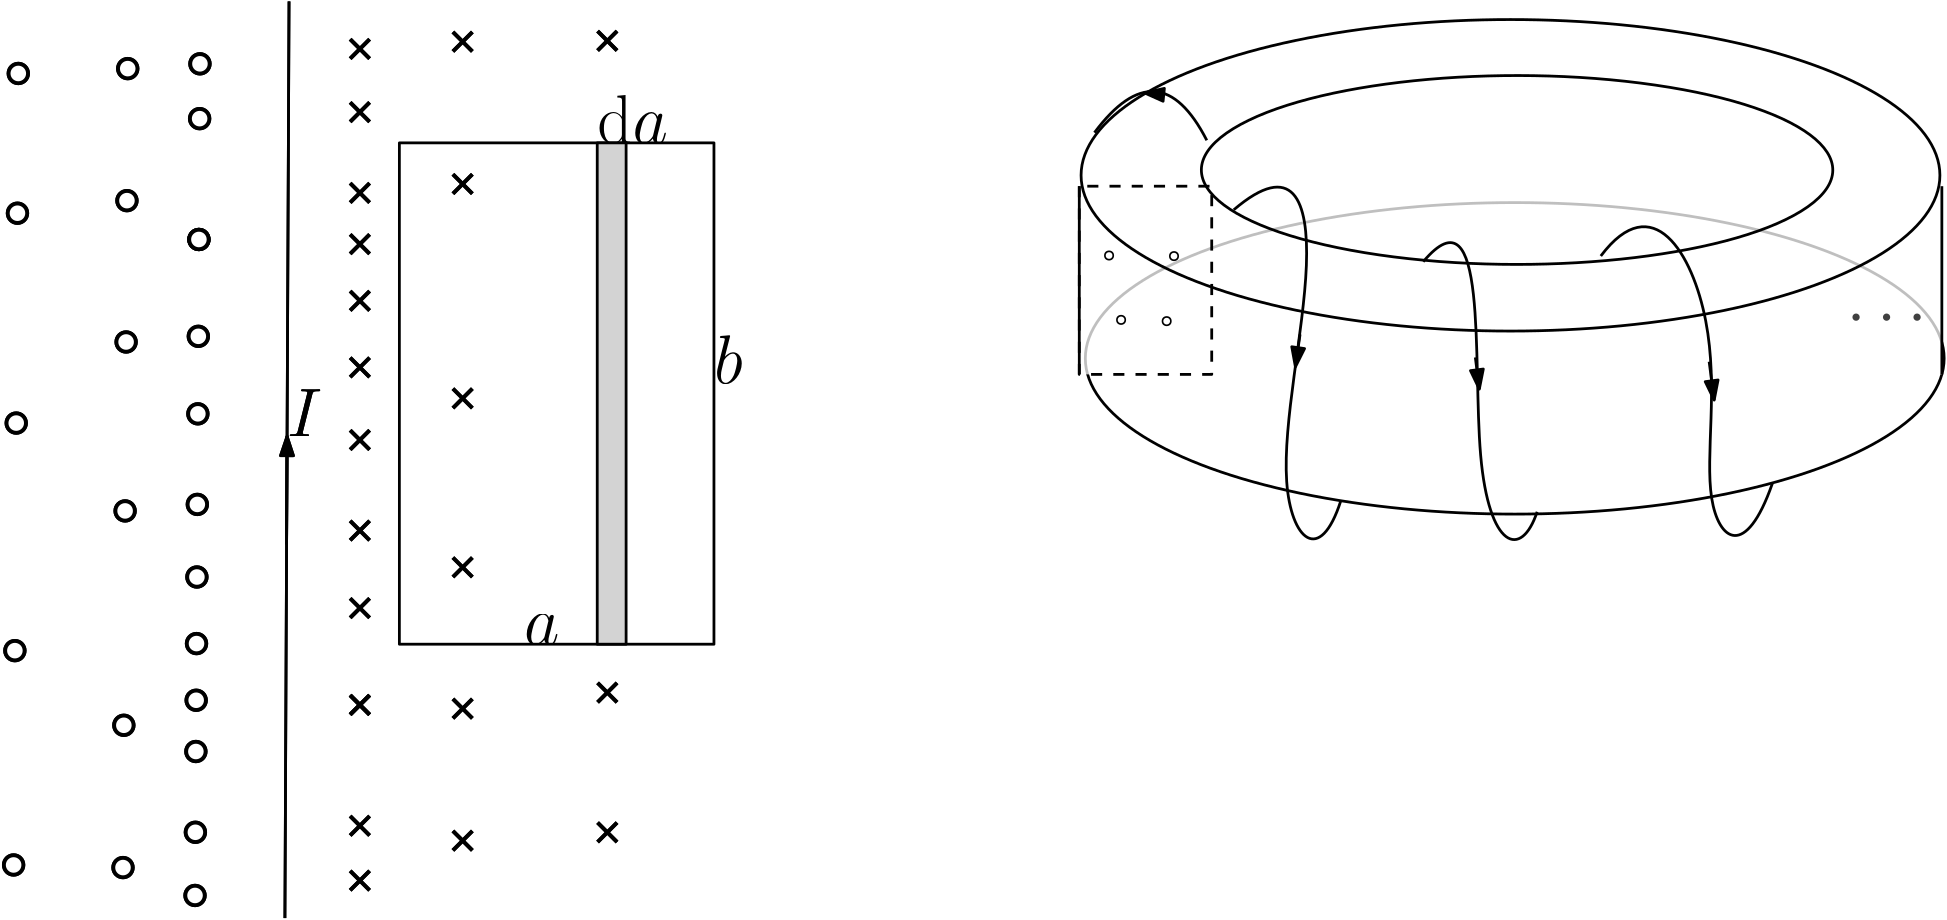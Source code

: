 <?xml version="1.0"?>
<!DOCTYPE ipe SYSTEM "ipe.dtd">
<ipe version="70218" creator="Ipe 7.2.27">
<info created="D:20230526112128" modified="D:20230526112128"/>
<ipestyle name="basic">
<symbol name="arrow/arc(spx)">
<path stroke="sym-stroke" fill="sym-stroke" pen="sym-pen">
0 0 m
-1 0.333 l
-1 -0.333 l
h
</path>
</symbol>
<symbol name="arrow/farc(spx)">
<path stroke="sym-stroke" fill="white" pen="sym-pen">
0 0 m
-1 0.333 l
-1 -0.333 l
h
</path>
</symbol>
<symbol name="arrow/ptarc(spx)">
<path stroke="sym-stroke" fill="sym-stroke" pen="sym-pen">
0 0 m
-1 0.333 l
-0.8 0 l
-1 -0.333 l
h
</path>
</symbol>
<symbol name="arrow/fptarc(spx)">
<path stroke="sym-stroke" fill="white" pen="sym-pen">
0 0 m
-1 0.333 l
-0.8 0 l
-1 -0.333 l
h
</path>
</symbol>
<symbol name="mark/circle(sx)" transformations="translations">
<path fill="sym-stroke">
0.6 0 0 0.6 0 0 e
0.4 0 0 0.4 0 0 e
</path>
</symbol>
<symbol name="mark/disk(sx)" transformations="translations">
<path fill="sym-stroke">
0.6 0 0 0.6 0 0 e
</path>
</symbol>
<symbol name="mark/fdisk(sfx)" transformations="translations">
<group>
<path fill="sym-fill">
0.5 0 0 0.5 0 0 e
</path>
<path fill="sym-stroke" fillrule="eofill">
0.6 0 0 0.6 0 0 e
0.4 0 0 0.4 0 0 e
</path>
</group>
</symbol>
<symbol name="mark/box(sx)" transformations="translations">
<path fill="sym-stroke" fillrule="eofill">
-0.6 -0.6 m
0.6 -0.6 l
0.6 0.6 l
-0.6 0.6 l
h
-0.4 -0.4 m
0.4 -0.4 l
0.4 0.4 l
-0.4 0.4 l
h
</path>
</symbol>
<symbol name="mark/square(sx)" transformations="translations">
<path fill="sym-stroke">
-0.6 -0.6 m
0.6 -0.6 l
0.6 0.6 l
-0.6 0.6 l
h
</path>
</symbol>
<symbol name="mark/fsquare(sfx)" transformations="translations">
<group>
<path fill="sym-fill">
-0.5 -0.5 m
0.5 -0.5 l
0.5 0.5 l
-0.5 0.5 l
h
</path>
<path fill="sym-stroke" fillrule="eofill">
-0.6 -0.6 m
0.6 -0.6 l
0.6 0.6 l
-0.6 0.6 l
h
-0.4 -0.4 m
0.4 -0.4 l
0.4 0.4 l
-0.4 0.4 l
h
</path>
</group>
</symbol>
<symbol name="mark/cross(sx)" transformations="translations">
<group>
<path fill="sym-stroke">
-0.43 -0.57 m
0.57 0.43 l
0.43 0.57 l
-0.57 -0.43 l
h
</path>
<path fill="sym-stroke">
-0.43 0.57 m
0.57 -0.43 l
0.43 -0.57 l
-0.57 0.43 l
h
</path>
</group>
</symbol>
<symbol name="arrow/fnormal(spx)">
<path stroke="sym-stroke" fill="white" pen="sym-pen">
0 0 m
-1 0.333 l
-1 -0.333 l
h
</path>
</symbol>
<symbol name="arrow/pointed(spx)">
<path stroke="sym-stroke" fill="sym-stroke" pen="sym-pen">
0 0 m
-1 0.333 l
-0.8 0 l
-1 -0.333 l
h
</path>
</symbol>
<symbol name="arrow/fpointed(spx)">
<path stroke="sym-stroke" fill="white" pen="sym-pen">
0 0 m
-1 0.333 l
-0.8 0 l
-1 -0.333 l
h
</path>
</symbol>
<symbol name="arrow/linear(spx)">
<path stroke="sym-stroke" pen="sym-pen">
-1 0.333 m
0 0 l
-1 -0.333 l
</path>
</symbol>
<symbol name="arrow/fdouble(spx)">
<path stroke="sym-stroke" fill="white" pen="sym-pen">
0 0 m
-1 0.333 l
-1 -0.333 l
h
-1 0 m
-2 0.333 l
-2 -0.333 l
h
</path>
</symbol>
<symbol name="arrow/double(spx)">
<path stroke="sym-stroke" fill="sym-stroke" pen="sym-pen">
0 0 m
-1 0.333 l
-1 -0.333 l
h
-1 0 m
-2 0.333 l
-2 -0.333 l
h
</path>
</symbol>
<symbol name="arrow/mid-normal(spx)">
<path stroke="sym-stroke" fill="sym-stroke" pen="sym-pen">
0.5 0 m
-0.5 0.333 l
-0.5 -0.333 l
h
</path>
</symbol>
<symbol name="arrow/mid-fnormal(spx)">
<path stroke="sym-stroke" fill="white" pen="sym-pen">
0.5 0 m
-0.5 0.333 l
-0.5 -0.333 l
h
</path>
</symbol>
<symbol name="arrow/mid-pointed(spx)">
<path stroke="sym-stroke" fill="sym-stroke" pen="sym-pen">
0.5 0 m
-0.5 0.333 l
-0.3 0 l
-0.5 -0.333 l
h
</path>
</symbol>
<symbol name="arrow/mid-fpointed(spx)">
<path stroke="sym-stroke" fill="white" pen="sym-pen">
0.5 0 m
-0.5 0.333 l
-0.3 0 l
-0.5 -0.333 l
h
</path>
</symbol>
<symbol name="arrow/mid-double(spx)">
<path stroke="sym-stroke" fill="sym-stroke" pen="sym-pen">
1 0 m
0 0.333 l
0 -0.333 l
h
0 0 m
-1 0.333 l
-1 -0.333 l
h
</path>
</symbol>
<symbol name="arrow/mid-fdouble(spx)">
<path stroke="sym-stroke" fill="white" pen="sym-pen">
1 0 m
0 0.333 l
0 -0.333 l
h
0 0 m
-1 0.333 l
-1 -0.333 l
h
</path>
</symbol>
<anglesize name="22.5 deg" value="22.5"/>
<anglesize name="30 deg" value="30"/>
<anglesize name="45 deg" value="45"/>
<anglesize name="60 deg" value="60"/>
<anglesize name="90 deg" value="90"/>
<arrowsize name="large" value="10"/>
<arrowsize name="small" value="5"/>
<arrowsize name="tiny" value="3"/>
<color name="blue" value="0 0 1"/>
<color name="brown" value="0.647 0.165 0.165"/>
<color name="darkblue" value="0 0 0.545"/>
<color name="darkcyan" value="0 0.545 0.545"/>
<color name="darkgray" value="0.663"/>
<color name="darkgreen" value="0 0.392 0"/>
<color name="darkmagenta" value="0.545 0 0.545"/>
<color name="darkorange" value="1 0.549 0"/>
<color name="darkred" value="0.545 0 0"/>
<color name="gold" value="1 0.843 0"/>
<color name="gray" value="0.745"/>
<color name="green" value="0 1 0"/>
<color name="lightblue" value="0.678 0.847 0.902"/>
<color name="lightcyan" value="0.878 1 1"/>
<color name="lightgray" value="0.827"/>
<color name="lightgreen" value="0.565 0.933 0.565"/>
<color name="lightyellow" value="1 1 0.878"/>
<color name="navy" value="0 0 0.502"/>
<color name="orange" value="1 0.647 0"/>
<color name="pink" value="1 0.753 0.796"/>
<color name="purple" value="0.627 0.125 0.941"/>
<color name="red" value="1 0 0"/>
<color name="seagreen" value="0.18 0.545 0.341"/>
<color name="turquoise" value="0.251 0.878 0.816"/>
<color name="violet" value="0.933 0.51 0.933"/>
<color name="yellow" value="1 1 0"/>
<dashstyle name="dash dot dotted" value="[4 2 1 2 1 2] 0"/>
<dashstyle name="dash dotted" value="[4 2 1 2] 0"/>
<dashstyle name="dashed" value="[4] 0"/>
<dashstyle name="dotted" value="[1 3] 0"/>
<gridsize name="10 pts (~3.5 mm)" value="10"/>
<gridsize name="14 pts (~5 mm)" value="14"/>
<gridsize name="16 pts (~6 mm)" value="16"/>
<gridsize name="20 pts (~7 mm)" value="20"/>
<gridsize name="28 pts (~10 mm)" value="28"/>
<gridsize name="32 pts (~12 mm)" value="32"/>
<gridsize name="4 pts" value="4"/>
<gridsize name="56 pts (~20 mm)" value="56"/>
<gridsize name="8 pts (~3 mm)" value="8"/>
<opacity name="10%" value="0.1"/>
<opacity name="30%" value="0.3"/>
<opacity name="50%" value="0.5"/>
<opacity name="75%" value="0.75"/>
<pen name="fat" value="1.2"/>
<pen name="heavier" value="0.8"/>
<pen name="ultrafat" value="2"/>
<symbolsize name="large" value="5"/>
<symbolsize name="small" value="2"/>
<symbolsize name="tiny" value="1.1"/>
<textsize name="Huge" value="\Huge"/>
<textsize name="LARGE" value="\LARGE"/>
<textsize name="Large" value="\Large"/>
<textsize name="footnote" value="\footnotesize"/>
<textsize name="huge" value="\huge"/>
<textsize name="large" value="\large"/>
<textsize name="script" value="\scriptsize"/>
<textsize name="small" value="\small"/>
<textsize name="tiny" value="\tiny"/>
<textstyle name="center" begin="\begin{center}" end="\end{center}"/>
<textstyle name="item" begin="\begin{itemize}\item{}" end="\end{itemize}"/>
<textstyle name="itemize" begin="\begin{itemize}" end="\end{itemize}"/>
<tiling name="falling" angle="-60" step="4" width="1"/>
<tiling name="rising" angle="30" step="4" width="1"/>
</ipestyle>
<page>
<layer name="alpha"/>
<view layers="alpha" active="alpha"/>
<path layer="alpha" stroke="black" fill="lightgray" pen="1">
97.7617 520.293 m
96.2813 190.289 l
</path>
<path stroke="black" fill="lightgray" pen="1" arrow="normal/normal">
96.8846 324.778 m
97.0594 363.74 l
</path>
<text transformations="translations" pos="97.0594 363.74" stroke="black" type="label" width="12.653" height="16.938" depth="0" valign="baseline" size="Huge" style="math">I</text>
<use matrix="1 0 0 1 0.402344 0" name="mark/cross(sx)" pos="122.863 503.18" size="7" stroke="black"/>
<use matrix="1 0 0 1 0.386719 0" name="mark/cross(sx)" pos="122.879 480.434" size="7" stroke="black"/>
<use matrix="1 0 0 1 1.32031 0" name="mark/cross(sx)" pos="121.945 451.355" size="7" stroke="black"/>
<use matrix="1 0 0 1 0.046875 0" name="mark/cross(sx)" pos="123.219 432.906" size="7" stroke="black"/>
<use matrix="1 0 0 1 -2.75781 0" name="mark/cross(sx)" pos="126.023 412.5" size="7" stroke="black"/>
<use matrix="1 0 0 1 2.12891 0" name="mark/cross(sx)" pos="121.137 388.531" size="7" stroke="black"/>
<use matrix="1 0 0 1 2.94531 0" name="mark/cross(sx)" pos="120.32 362.402" size="7" stroke="black"/>
<use matrix="1 0 0 1 3.72266 0" name="mark/cross(sx)" pos="119.543 329.789" size="7" stroke="black"/>
<use matrix="1 0 0 1 4.66406 0" name="mark/cross(sx)" pos="118.602 301.887" size="7" stroke="black"/>
<use matrix="1 0 0 1 4.4375 0" name="mark/cross(sx)" pos="118.828 267.023" size="7" stroke="black"/>
<use matrix="1 0 0 1 4.4375 0" name="mark/cross(sx)" pos="118.828 267.023" size="7" stroke="black"/>
<use matrix="1 0 0 1 2.65625 0" name="mark/cross(sx)" pos="120.609 223.52" size="7" stroke="black"/>
<use name="mark/cross(sx)" pos="123.266 203.785" size="7" stroke="black"/>
<use matrix="1 0 0 1 2.17578 0" name="mark/cross(sx)" pos="158.082 505.781" size="7" stroke="black"/>
<use matrix="1 0 0 1 1.10938 0" name="mark/cross(sx)" pos="159.148 454.559" size="7" stroke="black"/>
<use matrix="1 0 0 1 -2.59766 0" name="mark/cross(sx)" pos="162.855 377.383" size="7" stroke="black"/>
<use matrix="1 0 0 1 4.92188 0" name="mark/cross(sx)" pos="155.336 316.566" size="7" stroke="black"/>
<use matrix="1 0 0 1 3.69531 0" name="mark/cross(sx)" pos="156.563 265.684" size="7" stroke="black"/>
<use name="mark/cross(sx)" pos="160.258 218.152" size="7" stroke="black"/>
<use matrix="1 0 0 1 10.8203 0" name="mark/cross(sx)" pos="201.523 506.098" size="7" stroke="black"/>
<use matrix="1 0 0 1 4.66406 0" name="mark/cross(sx)" pos="207.68 428.941" size="7" stroke="black"/>
<use matrix="1 0 0 1 -0.367188 0" name="mark/cross(sx)" pos="212.711 347.016" size="7" stroke="black"/>
<use matrix="1 0 0 1 0.539063 0" name="mark/cross(sx)" pos="211.805 271.465" size="7" stroke="black"/>
<use name="mark/cross(sx)" pos="212.344 221.156" size="7" stroke="black"/>
<use matrix="-0.999982 0.00592292 -0.00592292 -0.999982 189.76 700.87" name="mark/fdisk(sfx)" pos="122.863 503.18" size="7" stroke="black"/>
<use matrix="-0.999982 0.00592292 -0.00592292 -0.999982 189.775 700.87" name="mark/fdisk(sfx)" pos="122.879 480.434" size="7" stroke="black"/>
<use matrix="-0.999982 0.00592292 -0.00592292 -0.999982 188.842 700.875" name="mark/fdisk(sfx)" pos="121.945 451.355" size="7" stroke="black"/>
<use matrix="-0.999982 0.00592292 -0.00592292 -0.999982 190.115 700.868" name="mark/fdisk(sfx)" pos="123.219 432.906" size="7" stroke="black"/>
<use matrix="-0.999982 0.00592292 -0.00592292 -0.999982 192.92 700.851" name="mark/fdisk(sfx)" pos="126.023 412.5" size="7" stroke="black"/>
<use matrix="-0.999982 0.00592292 -0.00592292 -0.999982 188.033 700.88" name="mark/fdisk(sfx)" pos="121.137 388.531" size="7" stroke="black"/>
<use matrix="-0.999982 0.00592292 -0.00592292 -0.999982 187.217 700.885" name="mark/fdisk(sfx)" pos="120.32 362.402" size="7" stroke="black"/>
<use matrix="-0.999982 0.00592292 -0.00592292 -0.999982 186.439 700.89" name="mark/fdisk(sfx)" pos="119.543 329.789" size="7" stroke="black"/>
<use matrix="-0.999982 0.00592292 -0.00592292 -0.999982 185.498 700.895" name="mark/fdisk(sfx)" pos="118.602 301.887" size="7" stroke="black"/>
<use matrix="-0.999982 0.00592292 -0.00592292 -0.999982 185.724 700.894" name="mark/fdisk(sfx)" pos="118.828 267.023" size="7" stroke="black"/>
<use matrix="-0.999982 0.00592292 -0.00592292 -0.999982 185.724 700.894" name="mark/fdisk(sfx)" pos="118.828 267.023" size="7" stroke="black"/>
<use matrix="-0.999982 0.00592292 -0.00592292 -0.999982 187.506 700.883" name="mark/fdisk(sfx)" pos="120.609 223.52" size="7" stroke="black"/>
<use matrix="-0.999982 0.00592292 -0.00592292 -0.999982 190.162 700.868" name="mark/fdisk(sfx)" pos="123.266 203.785" size="7" stroke="black"/>
<use matrix="-0.999982 0.00592292 -0.00592292 -0.999982 199.064 713.303" name="mark/fdisk(sfx)" pos="158.082 505.781" size="7" stroke="black"/>
<use matrix="-0.999982 0.00592292 -0.00592292 -0.999982 200.13 713.297" name="mark/fdisk(sfx)" pos="159.148 454.559" size="7" stroke="black"/>
<use matrix="-0.999982 0.00592292 -0.00592292 -0.999982 203.837 713.275" name="mark/fdisk(sfx)" pos="162.855 377.383" size="7" stroke="black"/>
<use matrix="-0.999982 0.00592292 -0.00592292 -0.999982 196.318 713.32" name="mark/fdisk(sfx)" pos="155.336 316.566" size="7" stroke="black"/>
<use matrix="-0.999982 0.00592292 -0.00592292 -0.999982 197.544 713.312" name="mark/fdisk(sfx)" pos="156.563 265.684" size="7" stroke="black"/>
<use matrix="-0.999982 0.00592292 -0.00592292 -0.999982 201.24 713.29" name="mark/fdisk(sfx)" pos="160.258 218.152" size="7" stroke="black"/>
<use matrix="-0.999982 0.00592292 -0.00592292 -0.999982 203.128 714.302" name="mark/fdisk(sfx)" pos="201.523 506.098" size="7" stroke="black"/>
<use matrix="-0.999982 0.00592292 -0.00592292 -0.999982 209.284 714.265" name="mark/fdisk(sfx)" pos="207.68 428.941" size="7" stroke="black"/>
<use matrix="-0.999982 0.00592292 -0.00592292 -0.999982 214.315 714.236" name="mark/fdisk(sfx)" pos="212.711 347.016" size="7" stroke="black"/>
<use matrix="-0.999982 0.00592292 -0.00592292 -0.999982 213.409 714.241" name="mark/fdisk(sfx)" pos="211.805 271.465" size="7" stroke="black"/>
<use matrix="-0.999982 0.00592292 -0.00592292 -0.999982 213.948 714.238" name="mark/fdisk(sfx)" pos="212.344 221.156" size="7" stroke="black"/>
<path stroke="black" fill="lightgray" pen="1">
97.7617 520.293 m
96.2813 190.289 l
</path>
<path stroke="black" fill="lightgray" pen="1" arrow="normal/normal">
96.8846 324.778 m
97.0594 363.74 l
</path>
<text transformations="translations" pos="97.0594 363.74" stroke="black" type="label" width="12.653" height="16.938" depth="0" valign="baseline" size="Huge" style="math">I</text>
<use matrix="1 0 0 1 0.402344 0" name="mark/cross(sx)" pos="122.863 503.18" size="7" stroke="black"/>
<use matrix="1 0 0 1 0.386719 0" name="mark/cross(sx)" pos="122.879 480.434" size="7" stroke="black"/>
<use matrix="1 0 0 1 1.32031 0" name="mark/cross(sx)" pos="121.945 451.355" size="7" stroke="black"/>
<use matrix="1 0 0 1 0.046875 0" name="mark/cross(sx)" pos="123.219 432.906" size="7" stroke="black"/>
<use matrix="1 0 0 1 -2.75781 0" name="mark/cross(sx)" pos="126.023 412.5" size="7" stroke="black"/>
<use matrix="1 0 0 1 2.12891 0" name="mark/cross(sx)" pos="121.137 388.531" size="7" stroke="black"/>
<use matrix="1 0 0 1 2.94531 0" name="mark/cross(sx)" pos="120.32 362.402" size="7" stroke="black"/>
<use matrix="1 0 0 1 3.72266 0" name="mark/cross(sx)" pos="119.543 329.789" size="7" stroke="black"/>
<use matrix="1 0 0 1 4.66406 0" name="mark/cross(sx)" pos="118.602 301.887" size="7" stroke="black"/>
<use matrix="1 0 0 1 4.4375 0" name="mark/cross(sx)" pos="118.828 267.023" size="7" stroke="black"/>
<use matrix="1 0 0 1 4.4375 0" name="mark/cross(sx)" pos="118.828 267.023" size="7" stroke="black"/>
<use matrix="1 0 0 1 2.65625 0" name="mark/cross(sx)" pos="120.609 223.52" size="7" stroke="black"/>
<use name="mark/cross(sx)" pos="123.266 203.785" size="7" stroke="black"/>
<use matrix="1 0 0 1 2.17578 0" name="mark/cross(sx)" pos="158.082 505.781" size="7" stroke="black"/>
<use matrix="1 0 0 1 1.10938 0" name="mark/cross(sx)" pos="159.148 454.559" size="7" stroke="black"/>
<use matrix="1 0 0 1 -2.59766 0" name="mark/cross(sx)" pos="162.855 377.383" size="7" stroke="black"/>
<use matrix="1 0 0 1 4.92188 0" name="mark/cross(sx)" pos="155.336 316.566" size="7" stroke="black"/>
<use matrix="1 0 0 1 3.69531 0" name="mark/cross(sx)" pos="156.563 265.684" size="7" stroke="black"/>
<use name="mark/cross(sx)" pos="160.258 218.152" size="7" stroke="black"/>
<use matrix="1 0 0 1 10.8203 0" name="mark/cross(sx)" pos="201.523 506.098" size="7" stroke="black"/>
<use matrix="1 0 0 1 4.66406 0" name="mark/cross(sx)" pos="207.68 428.941" size="7" stroke="black"/>
<use matrix="1 0 0 1 -0.367188 0" name="mark/cross(sx)" pos="212.711 347.016" size="7" stroke="black"/>
<use matrix="1 0 0 1 0.539063 0" name="mark/cross(sx)" pos="211.805 271.465" size="7" stroke="black"/>
<use name="mark/cross(sx)" pos="212.344 221.156" size="7" stroke="black"/>
<use matrix="-0.999982 0.00592292 -0.00592292 -0.999982 189.76 700.87" name="mark/fdisk(sfx)" pos="122.863 503.18" size="7" stroke="black"/>
<use matrix="-0.999982 0.00592292 -0.00592292 -0.999982 189.775 700.87" name="mark/fdisk(sfx)" pos="122.879 480.434" size="7" stroke="black"/>
<use matrix="-0.999982 0.00592292 -0.00592292 -0.999982 188.842 700.875" name="mark/fdisk(sfx)" pos="121.945 451.355" size="7" stroke="black"/>
<use matrix="-0.999982 0.00592292 -0.00592292 -0.999982 190.115 700.868" name="mark/fdisk(sfx)" pos="123.219 432.906" size="7" stroke="black"/>
<use matrix="-0.999982 0.00592292 -0.00592292 -0.999982 192.92 700.851" name="mark/fdisk(sfx)" pos="126.023 412.5" size="7" stroke="black"/>
<use matrix="-0.999982 0.00592292 -0.00592292 -0.999982 188.033 700.88" name="mark/fdisk(sfx)" pos="121.137 388.531" size="7" stroke="black"/>
<use matrix="-0.999982 0.00592292 -0.00592292 -0.999982 187.217 700.885" name="mark/fdisk(sfx)" pos="120.32 362.402" size="7" stroke="black"/>
<use matrix="-0.999982 0.00592292 -0.00592292 -0.999982 186.439 700.89" name="mark/fdisk(sfx)" pos="119.543 329.789" size="7" stroke="black"/>
<use matrix="-0.999982 0.00592292 -0.00592292 -0.999982 185.498 700.895" name="mark/fdisk(sfx)" pos="118.602 301.887" size="7" stroke="black"/>
<use matrix="-0.999982 0.00592292 -0.00592292 -0.999982 185.724 700.894" name="mark/fdisk(sfx)" pos="118.828 267.023" size="7" stroke="black"/>
<use matrix="-0.999982 0.00592292 -0.00592292 -0.999982 185.724 700.894" name="mark/fdisk(sfx)" pos="118.828 267.023" size="7" stroke="black"/>
<use matrix="-0.999982 0.00592292 -0.00592292 -0.999982 187.506 700.883" name="mark/fdisk(sfx)" pos="120.609 223.52" size="7" stroke="black"/>
<use matrix="-0.999982 0.00592292 -0.00592292 -0.999982 190.162 700.868" name="mark/fdisk(sfx)" pos="123.266 203.785" size="7" stroke="black"/>
<use matrix="-0.999982 0.00592292 -0.00592292 -0.999982 199.064 713.303" name="mark/fdisk(sfx)" pos="158.082 505.781" size="7" stroke="black"/>
<use matrix="-0.999982 0.00592292 -0.00592292 -0.999982 200.13 713.297" name="mark/fdisk(sfx)" pos="159.148 454.559" size="7" stroke="black"/>
<use matrix="-0.999982 0.00592292 -0.00592292 -0.999982 203.837 713.275" name="mark/fdisk(sfx)" pos="162.855 377.383" size="7" stroke="black"/>
<use matrix="-0.999982 0.00592292 -0.00592292 -0.999982 196.318 713.32" name="mark/fdisk(sfx)" pos="155.336 316.566" size="7" stroke="black"/>
<use matrix="-0.999982 0.00592292 -0.00592292 -0.999982 197.544 713.312" name="mark/fdisk(sfx)" pos="156.563 265.684" size="7" stroke="black"/>
<use matrix="-0.999982 0.00592292 -0.00592292 -0.999982 201.24 713.29" name="mark/fdisk(sfx)" pos="160.258 218.152" size="7" stroke="black"/>
<use matrix="-0.999982 0.00592292 -0.00592292 -0.999982 203.128 714.302" name="mark/fdisk(sfx)" pos="201.523 506.098" size="7" stroke="black"/>
<use matrix="-0.999982 0.00592292 -0.00592292 -0.999982 209.284 714.265" name="mark/fdisk(sfx)" pos="207.68 428.941" size="7" stroke="black"/>
<use matrix="-0.999982 0.00592292 -0.00592292 -0.999982 214.315 714.236" name="mark/fdisk(sfx)" pos="212.711 347.016" size="7" stroke="black"/>
<use matrix="-0.999982 0.00592292 -0.00592292 -0.999982 213.409 714.241" name="mark/fdisk(sfx)" pos="211.805 271.465" size="7" stroke="black"/>
<use matrix="-0.999982 0.00592292 -0.00592292 -0.999982 213.948 714.238" name="mark/fdisk(sfx)" pos="212.344 221.156" size="7" stroke="black"/>
<path stroke="black" pen="1">
137.488 469.355 m
137.488 288.875 l
250.734 288.875 l
250.734 469.355 l
h
</path>
<path fill="lightgray">
250.734 288.875 m
250.734 288.875 l
250.734 288.875 l
250.734 288.875 l
h
</path>
<text transformations="translations" pos="182.367 288.875" stroke="black" type="label" width="12.741" height="10.672" depth="0" valign="baseline" size="Huge" style="math">a</text>
<text transformations="translations" pos="250.734 382.793" stroke="black" type="label" width="10.319" height="17.213" depth="0" valign="baseline" size="Huge" style="math">b</text>
<path stroke="black" fill="lightgray" pen="1">
208.715 469.355 m
208.715 288.875 l
219.109 288.875 l
219.109 469.355 l
h
</path>
<text transformations="translations" pos="208.715 469.355" stroke="black" type="label" width="25.403" height="17.213" depth="0" valign="baseline" size="Huge" style="math">\mathrm{d}a</text>
<path matrix="1 0 0 1 2.18159 -61.4609" stroke="black" pen="1">
154.586 0 0 56.0722 536.834 453.249 e
</path>
<path fill="white" opacity="75%" stroke-opacity="opaque">
382.254 453.768 m
382.254 386.007 l
692.778 386.007 l
692.778 453.768 l
h
</path>
<path matrix="1 0 0 1 0.654594 4.43203" stroke="black" pen="1">
154.586 0 0 56.0722 536.834 453.249 e
</path>
<path matrix="1 0 0 1 0.654594 4.43203" stroke="black" pen="1">
-49.6638 -30.5736 102.203 -14.8567 539.207 455.166 e
</path>
<path fill="white" opacity="75%" stroke-opacity="opaque">
382.254 453.768 m
382.254 386.007
382.254 386.007 c
</path>
<path stroke="black" pen="1" opacity="75%" stroke-opacity="opaque">
692.778 453.768 m
692.778 386.007 l
</path>
<path stroke="black" pen="1" opacity="75%" stroke-opacity="opaque">
382.254 453.768 m
382.254 386.007 l
</path>
<path stroke="black" dash="dashed" pen="1" opacity="75%" stroke-opacity="opaque">
382.254 453.768 m
382.254 386.007 l
429.93 386.007 l
429.93 453.768 l
h
</path>
<use name="mark/fdisk(sfx)" pos="392.977 428.809" size="normal" stroke="black" fill="white"/>
<use name="mark/fdisk(sfx)" pos="416.352 428.594" size="normal" stroke="black" fill="white"/>
<use name="mark/fdisk(sfx)" pos="397.305 405.637" size="normal" stroke="black" fill="white"/>
<use name="mark/fdisk(sfx)" pos="413.715 405.184" size="normal" stroke="black" fill="white"/>
<path stroke="black" pen="1" opacity="75%" stroke-opacity="opaque">
506.07 426.578 m
529.609 454.449
517.984 326.961
541.398 319.348
547.082 336.551 c
</path>
<path stroke="black" pen="1" opacity="75%" stroke-opacity="opaque">
437.859 445.258 m
459.129 463.422
470.719 434.422
447.828 335.633
468.93 317.113
476.418 340.563 c
</path>
<path stroke="black" pen="1" opacity="75%" stroke-opacity="opaque">
570 428.633 m
588.793 453.594
617.395 405.324
602.516 332.734
622.188 319.289
631.742 346.691 c
</path>
<path stroke="black" pen="1" opacity="75%" stroke-opacity="opaque">
428.156 470.281 m
410.844 503.996
387.711 473.047 c
</path>
<path stroke="black" pen="1" arrow="normal/normal" opacity="75%" stroke-opacity="opaque">
410.297 486.895 m
405.688 487.355 l
</path>
<path stroke="black" pen="1" arrow="normal/normal" opacity="75%" stroke-opacity="opaque">
461.734 400.414 m
460.059 388.707 l
</path>
<path stroke="black" pen="1" arrow="normal/normal" opacity="75%" stroke-opacity="opaque">
524.832 392.113 m
526.266 380.707 l
</path>
<path stroke="black" pen="1" arrow="normal/normal" opacity="75%" stroke-opacity="opaque">
609.004 390.574 m
610.816 376.758 l
</path>
<text transformations="translations" pos="658.43 400.34" stroke="black" type="label" width="28.918" height="11.016" depth="0" valign="baseline" size="Huge" style="math" opacity="75%">\cdots</text>
</page>
</ipe>
